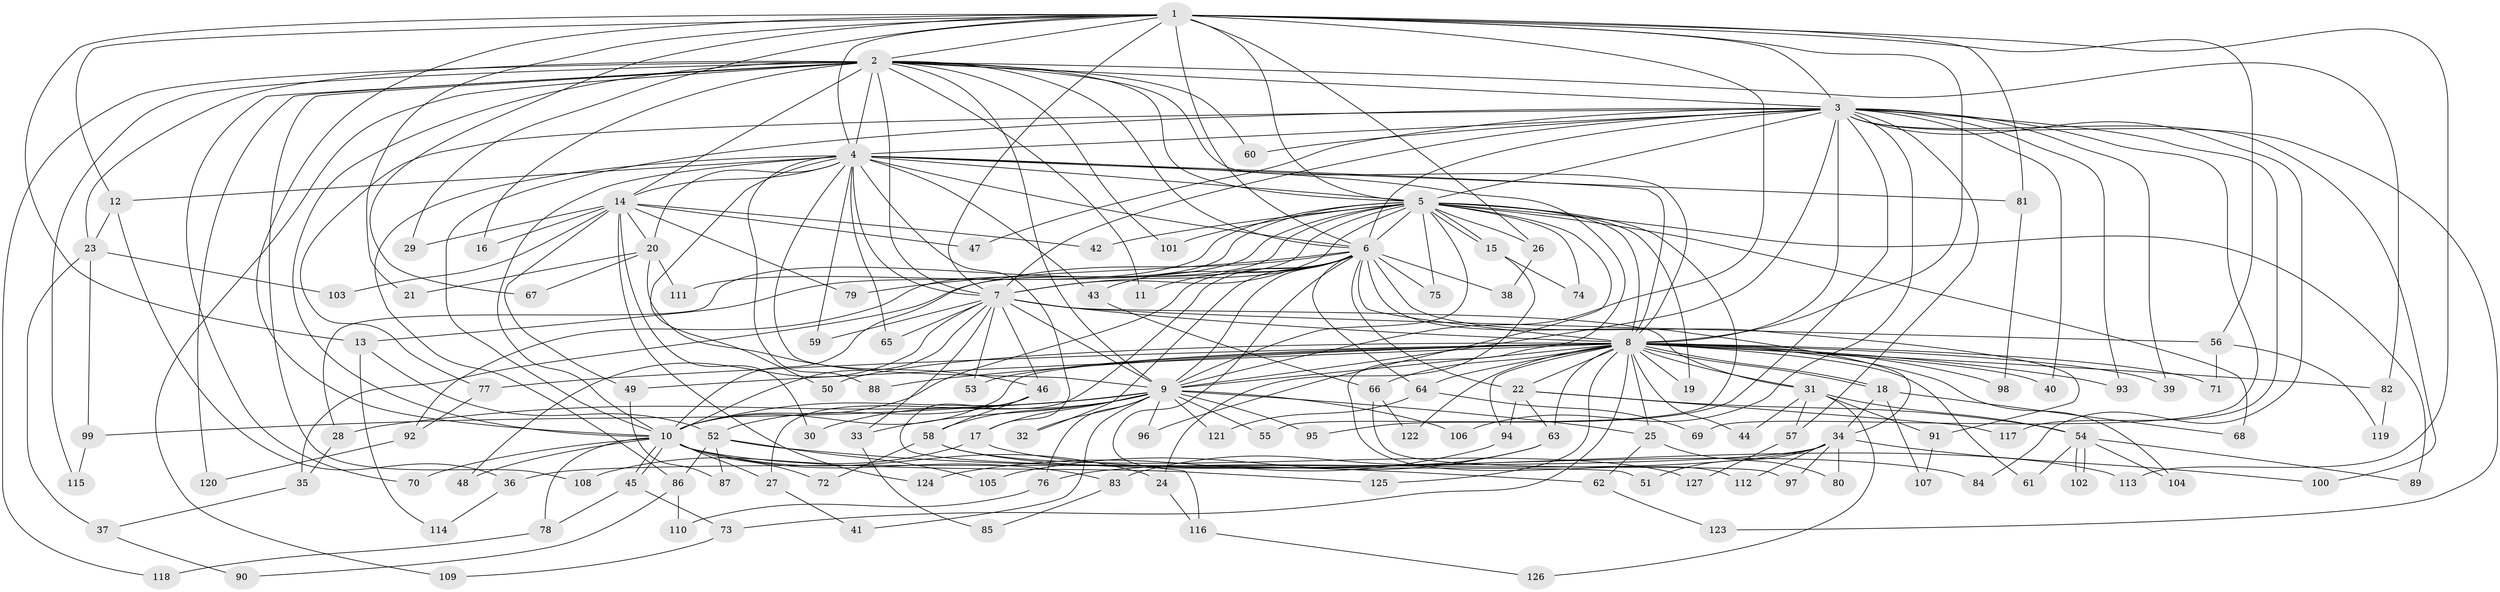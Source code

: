 // coarse degree distribution, {9: 0.02, 37: 0.02, 22: 0.02, 16: 0.02, 10: 0.04, 1: 0.14, 4: 0.12, 3: 0.12, 2: 0.42, 5: 0.04, 8: 0.02, 11: 0.02}
// Generated by graph-tools (version 1.1) at 2025/17/03/04/25 18:17:26]
// undirected, 127 vertices, 279 edges
graph export_dot {
graph [start="1"]
  node [color=gray90,style=filled];
  1;
  2;
  3;
  4;
  5;
  6;
  7;
  8;
  9;
  10;
  11;
  12;
  13;
  14;
  15;
  16;
  17;
  18;
  19;
  20;
  21;
  22;
  23;
  24;
  25;
  26;
  27;
  28;
  29;
  30;
  31;
  32;
  33;
  34;
  35;
  36;
  37;
  38;
  39;
  40;
  41;
  42;
  43;
  44;
  45;
  46;
  47;
  48;
  49;
  50;
  51;
  52;
  53;
  54;
  55;
  56;
  57;
  58;
  59;
  60;
  61;
  62;
  63;
  64;
  65;
  66;
  67;
  68;
  69;
  70;
  71;
  72;
  73;
  74;
  75;
  76;
  77;
  78;
  79;
  80;
  81;
  82;
  83;
  84;
  85;
  86;
  87;
  88;
  89;
  90;
  91;
  92;
  93;
  94;
  95;
  96;
  97;
  98;
  99;
  100;
  101;
  102;
  103;
  104;
  105;
  106;
  107;
  108;
  109;
  110;
  111;
  112;
  113;
  114;
  115;
  116;
  117;
  118;
  119;
  120;
  121;
  122;
  123;
  124;
  125;
  126;
  127;
  1 -- 2;
  1 -- 3;
  1 -- 4;
  1 -- 5;
  1 -- 6;
  1 -- 7;
  1 -- 8;
  1 -- 9;
  1 -- 10;
  1 -- 12;
  1 -- 13;
  1 -- 21;
  1 -- 26;
  1 -- 29;
  1 -- 56;
  1 -- 67;
  1 -- 81;
  1 -- 113;
  2 -- 3;
  2 -- 4;
  2 -- 5;
  2 -- 6;
  2 -- 7;
  2 -- 8;
  2 -- 9;
  2 -- 10;
  2 -- 11;
  2 -- 14;
  2 -- 16;
  2 -- 23;
  2 -- 60;
  2 -- 70;
  2 -- 82;
  2 -- 101;
  2 -- 108;
  2 -- 109;
  2 -- 115;
  2 -- 118;
  2 -- 120;
  3 -- 4;
  3 -- 5;
  3 -- 6;
  3 -- 7;
  3 -- 8;
  3 -- 9;
  3 -- 10;
  3 -- 39;
  3 -- 40;
  3 -- 47;
  3 -- 57;
  3 -- 60;
  3 -- 69;
  3 -- 77;
  3 -- 84;
  3 -- 93;
  3 -- 95;
  3 -- 100;
  3 -- 106;
  3 -- 117;
  3 -- 123;
  4 -- 5;
  4 -- 6;
  4 -- 7;
  4 -- 8;
  4 -- 9;
  4 -- 10;
  4 -- 12;
  4 -- 14;
  4 -- 17;
  4 -- 20;
  4 -- 43;
  4 -- 50;
  4 -- 59;
  4 -- 65;
  4 -- 81;
  4 -- 86;
  4 -- 88;
  4 -- 112;
  5 -- 6;
  5 -- 7;
  5 -- 8;
  5 -- 9;
  5 -- 10;
  5 -- 13;
  5 -- 15;
  5 -- 15;
  5 -- 19;
  5 -- 26;
  5 -- 28;
  5 -- 42;
  5 -- 55;
  5 -- 68;
  5 -- 74;
  5 -- 75;
  5 -- 89;
  5 -- 92;
  5 -- 96;
  5 -- 101;
  5 -- 111;
  6 -- 7;
  6 -- 8;
  6 -- 9;
  6 -- 10;
  6 -- 11;
  6 -- 22;
  6 -- 27;
  6 -- 32;
  6 -- 34;
  6 -- 35;
  6 -- 38;
  6 -- 43;
  6 -- 64;
  6 -- 75;
  6 -- 79;
  6 -- 91;
  6 -- 116;
  7 -- 8;
  7 -- 9;
  7 -- 10;
  7 -- 31;
  7 -- 33;
  7 -- 46;
  7 -- 48;
  7 -- 53;
  7 -- 56;
  7 -- 59;
  7 -- 65;
  8 -- 9;
  8 -- 10;
  8 -- 18;
  8 -- 18;
  8 -- 19;
  8 -- 22;
  8 -- 25;
  8 -- 31;
  8 -- 39;
  8 -- 40;
  8 -- 44;
  8 -- 49;
  8 -- 50;
  8 -- 53;
  8 -- 61;
  8 -- 63;
  8 -- 64;
  8 -- 66;
  8 -- 71;
  8 -- 73;
  8 -- 77;
  8 -- 82;
  8 -- 88;
  8 -- 93;
  8 -- 94;
  8 -- 98;
  8 -- 104;
  8 -- 122;
  8 -- 125;
  9 -- 10;
  9 -- 17;
  9 -- 25;
  9 -- 28;
  9 -- 30;
  9 -- 32;
  9 -- 33;
  9 -- 41;
  9 -- 55;
  9 -- 58;
  9 -- 76;
  9 -- 95;
  9 -- 96;
  9 -- 99;
  9 -- 106;
  9 -- 121;
  10 -- 24;
  10 -- 27;
  10 -- 45;
  10 -- 45;
  10 -- 48;
  10 -- 70;
  10 -- 72;
  10 -- 78;
  10 -- 83;
  10 -- 125;
  12 -- 23;
  12 -- 36;
  13 -- 52;
  13 -- 114;
  14 -- 16;
  14 -- 20;
  14 -- 29;
  14 -- 30;
  14 -- 42;
  14 -- 47;
  14 -- 49;
  14 -- 79;
  14 -- 103;
  14 -- 124;
  15 -- 24;
  15 -- 74;
  17 -- 108;
  17 -- 113;
  18 -- 34;
  18 -- 68;
  18 -- 107;
  20 -- 21;
  20 -- 46;
  20 -- 67;
  20 -- 111;
  22 -- 54;
  22 -- 63;
  22 -- 94;
  22 -- 117;
  23 -- 37;
  23 -- 99;
  23 -- 103;
  24 -- 116;
  25 -- 62;
  25 -- 80;
  26 -- 38;
  27 -- 41;
  28 -- 35;
  31 -- 44;
  31 -- 54;
  31 -- 57;
  31 -- 91;
  31 -- 126;
  33 -- 85;
  34 -- 36;
  34 -- 51;
  34 -- 76;
  34 -- 80;
  34 -- 97;
  34 -- 100;
  34 -- 112;
  35 -- 37;
  36 -- 114;
  37 -- 90;
  43 -- 66;
  45 -- 73;
  45 -- 78;
  46 -- 51;
  46 -- 52;
  46 -- 58;
  49 -- 87;
  52 -- 62;
  52 -- 86;
  52 -- 87;
  52 -- 105;
  54 -- 61;
  54 -- 89;
  54 -- 102;
  54 -- 102;
  54 -- 104;
  56 -- 71;
  56 -- 119;
  57 -- 127;
  58 -- 72;
  58 -- 84;
  58 -- 127;
  62 -- 123;
  63 -- 83;
  63 -- 105;
  64 -- 69;
  64 -- 121;
  66 -- 97;
  66 -- 122;
  73 -- 109;
  76 -- 110;
  77 -- 92;
  78 -- 118;
  81 -- 98;
  82 -- 119;
  83 -- 85;
  86 -- 90;
  86 -- 110;
  91 -- 107;
  92 -- 120;
  94 -- 124;
  99 -- 115;
  116 -- 126;
}
